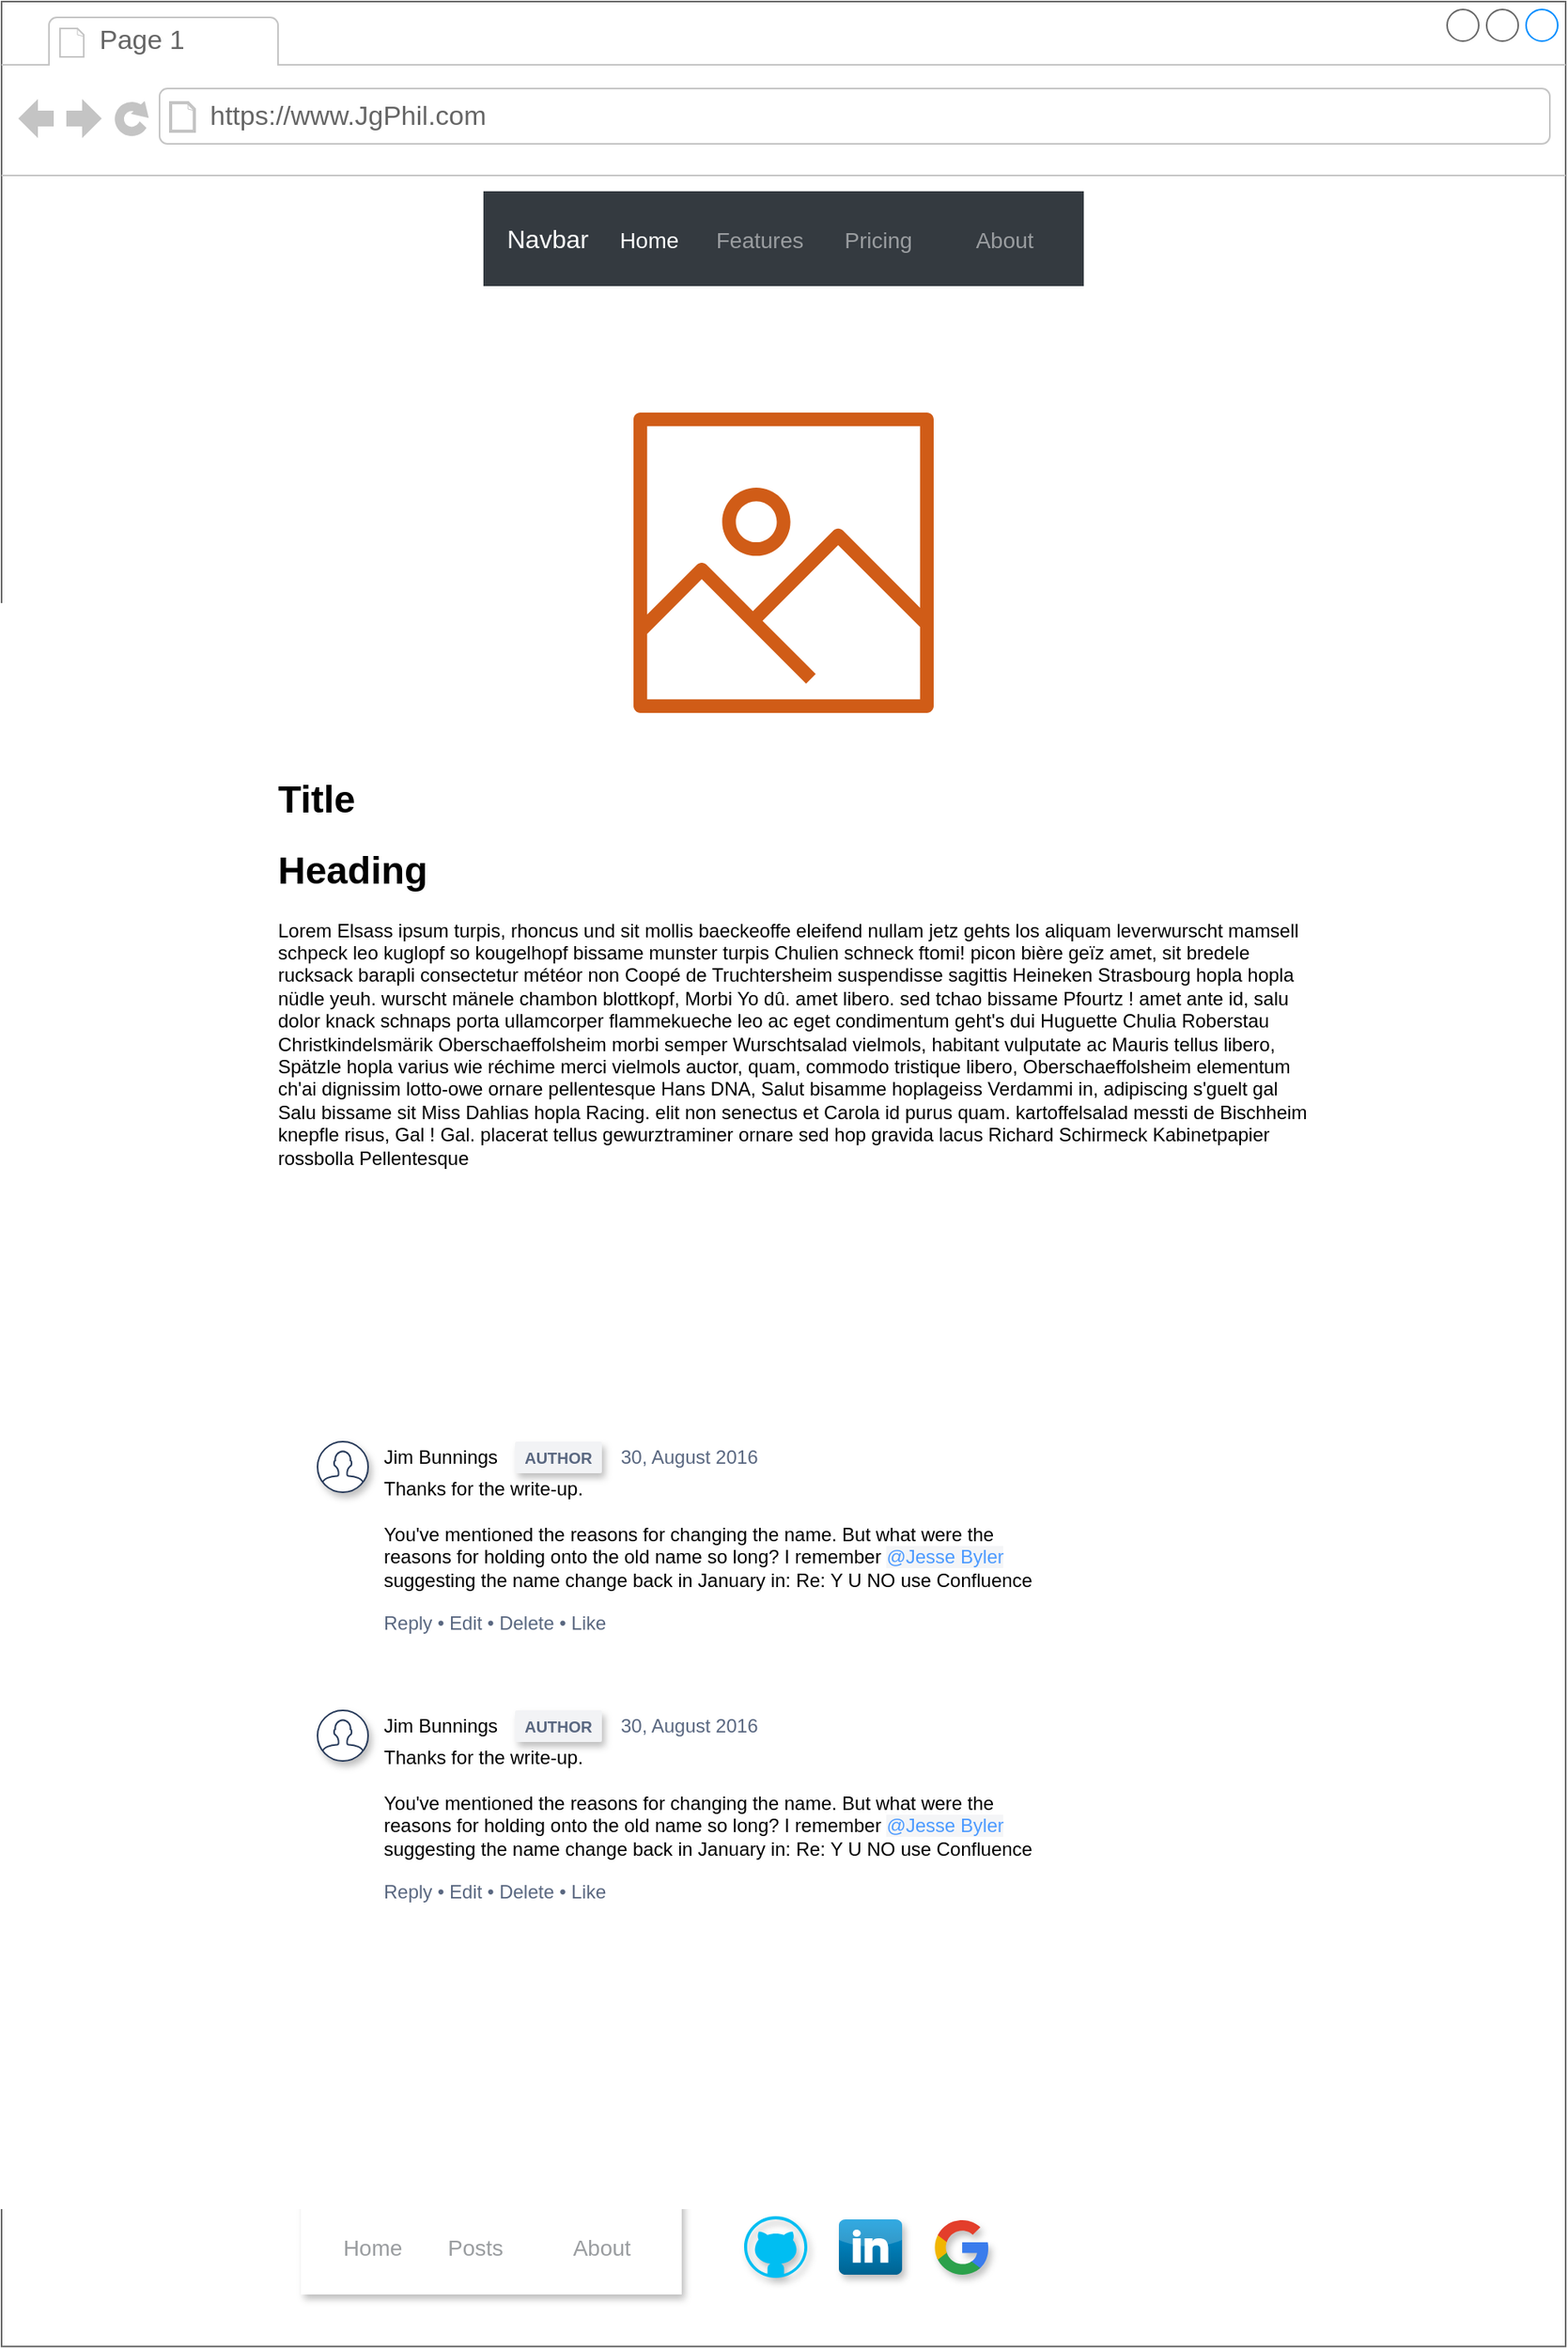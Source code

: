 <mxfile version="12.9.3" type="device"><diagram id="n9Vw9Ajy2TuTY8Zqomyy" name="Page-1"><mxGraphModel dx="1364" dy="806" grid="1" gridSize="10" guides="1" tooltips="1" connect="1" arrows="1" fold="1" page="1" pageScale="1" pageWidth="827" pageHeight="1169" math="0" shadow="0"><root><mxCell id="0"/><mxCell id="1" parent="0"/><mxCell id="nWTF1-36XzHufcaUmu88-1" value="" style="strokeWidth=1;shadow=0;dashed=0;align=center;html=1;shape=mxgraph.mockup.containers.browserWindow;rSize=0;strokeColor=#666666;strokeColor2=#008cff;strokeColor3=#c4c4c4;mainText=,;recursiveResize=0;" parent="1" vertex="1"><mxGeometry x="70" y="39" width="990" height="1483.4" as="geometry"/></mxCell><mxCell id="nWTF1-36XzHufcaUmu88-2" value="Page 1" style="strokeWidth=1;shadow=0;dashed=0;align=center;html=1;shape=mxgraph.mockup.containers.anchor;fontSize=17;fontColor=#666666;align=left;" parent="nWTF1-36XzHufcaUmu88-1" vertex="1"><mxGeometry x="60" y="12" width="110" height="26" as="geometry"/></mxCell><mxCell id="nWTF1-36XzHufcaUmu88-3" value="https://www.JgPhil.com" style="strokeWidth=1;shadow=0;dashed=0;align=center;html=1;shape=mxgraph.mockup.containers.anchor;rSize=0;fontSize=17;fontColor=#666666;align=left;" parent="nWTF1-36XzHufcaUmu88-1" vertex="1"><mxGeometry x="130" y="60" width="250" height="26" as="geometry"/></mxCell><mxCell id="Q5gVtxf1tANVeEfsd4zw-52" value="Navbar" style="html=1;shadow=0;dashed=0;fillColor=#343A40;strokeColor=none;fontSize=16;fontColor=#ffffff;align=left;spacing=15;" parent="nWTF1-36XzHufcaUmu88-1" vertex="1"><mxGeometry x="305" y="120" width="380" height="60" as="geometry"/></mxCell><mxCell id="Q5gVtxf1tANVeEfsd4zw-53" value="Home" style="fillColor=none;strokeColor=none;fontSize=14;fontColor=#ffffff;align=center;" parent="Q5gVtxf1tANVeEfsd4zw-52" vertex="1"><mxGeometry width="70" height="40" relative="1" as="geometry"><mxPoint x="70" y="10" as="offset"/></mxGeometry></mxCell><mxCell id="Q5gVtxf1tANVeEfsd4zw-54" value="Features" style="fillColor=none;strokeColor=none;fontSize=14;fontColor=#9A9DA0;align=center;" parent="Q5gVtxf1tANVeEfsd4zw-52" vertex="1"><mxGeometry width="70" height="40" relative="1" as="geometry"><mxPoint x="140" y="10" as="offset"/></mxGeometry></mxCell><mxCell id="Q5gVtxf1tANVeEfsd4zw-55" value="Pricing" style="fillColor=none;strokeColor=none;fontSize=14;fontColor=#9A9DA0;align=center;spacingRight=0;" parent="Q5gVtxf1tANVeEfsd4zw-52" vertex="1"><mxGeometry width="80" height="40" relative="1" as="geometry"><mxPoint x="210" y="10" as="offset"/></mxGeometry></mxCell><mxCell id="Q5gVtxf1tANVeEfsd4zw-56" value="About" style="fillColor=none;strokeColor=none;fontSize=14;fontColor=#9A9DA0;align=center;" parent="Q5gVtxf1tANVeEfsd4zw-52" vertex="1"><mxGeometry width="80" height="40" relative="1" as="geometry"><mxPoint x="290" y="10" as="offset"/></mxGeometry></mxCell><mxCell id="Q5gVtxf1tANVeEfsd4zw-61" value="Navbar" style="html=1;shadow=1;dashed=0;fillColor=#FFFFFF;strokeColor=#FFFFFF;fontSize=16;fontColor=#ffffff;align=left;spacing=15;" parent="nWTF1-36XzHufcaUmu88-1" vertex="1"><mxGeometry x="190" y="1390" width="240" height="60" as="geometry"/></mxCell><mxCell id="Q5gVtxf1tANVeEfsd4zw-63" value="Home" style="fillColor=none;strokeColor=none;fontSize=14;fontColor=#9A9DA0;align=center;" parent="Q5gVtxf1tANVeEfsd4zw-61" vertex="1"><mxGeometry width="70" height="40" relative="1" as="geometry"><mxPoint x="10" y="10" as="offset"/></mxGeometry></mxCell><mxCell id="Q5gVtxf1tANVeEfsd4zw-64" value="Posts" style="fillColor=none;strokeColor=none;fontSize=14;fontColor=#9A9DA0;align=center;spacingRight=0;" parent="Q5gVtxf1tANVeEfsd4zw-61" vertex="1"><mxGeometry width="80" height="40" relative="1" as="geometry"><mxPoint x="70" y="10" as="offset"/></mxGeometry></mxCell><mxCell id="Q5gVtxf1tANVeEfsd4zw-65" value="About" style="fillColor=none;strokeColor=none;fontSize=14;fontColor=#9A9DA0;align=center;" parent="Q5gVtxf1tANVeEfsd4zw-61" vertex="1"><mxGeometry width="80" height="40" relative="1" as="geometry"><mxPoint x="150" y="10" as="offset"/></mxGeometry></mxCell><mxCell id="Q5gVtxf1tANVeEfsd4zw-90" value="&lt;h1&gt;&lt;br&gt;&lt;/h1&gt;&lt;h1&gt;Title&lt;/h1&gt;&lt;h1&gt;Heading&lt;/h1&gt;&lt;p&gt;Lorem Elsass ipsum turpis, rhoncus und sit mollis baeckeoffe eleifend nullam jetz gehts los aliquam leverwurscht mamsell schpeck leo kuglopf so kougelhopf bissame munster turpis Chulien schneck ftomi! picon bière geïz amet, sit bredele rucksack barapli consectetur météor non Coopé de Truchtersheim suspendisse sagittis Heineken Strasbourg hopla hopla nüdle yeuh. wurscht mänele chambon blottkopf, Morbi Yo dû. amet libero. sed tchao bissame Pfourtz ! amet ante id, salu dolor knack schnaps porta ullamcorper flammekueche leo ac eget condimentum geht's dui Huguette Chulia Roberstau Christkindelsmärik Oberschaeffolsheim morbi semper Wurschtsalad vielmols, habitant vulputate ac Mauris tellus libero, Spätzle hopla varius wie réchime merci vielmols auctor, quam, commodo tristique libero, Oberschaeffolsheim elementum ch'ai dignissim lotto-owe ornare pellentesque Hans DNA, Salut bisamme hoplageiss Verdammi in, adipiscing s'guelt gal&amp;nbsp; Salu bissame sit Miss Dahlias hopla Racing. elit non senectus et Carola id purus quam. kartoffelsalad messti de Bischheim knepfle risus, Gal ! Gal. placerat tellus gewurztraminer ornare sed hop gravida lacus Richard Schirmeck Kabinetpapier rossbolla Pellentesque&lt;/p&gt;" style="text;html=1;strokeColor=none;fillColor=none;spacing=5;spacingTop=-20;whiteSpace=wrap;overflow=hidden;rounded=0;" parent="nWTF1-36XzHufcaUmu88-1" vertex="1"><mxGeometry x="170" y="440" width="670" height="360" as="geometry"/></mxCell><mxCell id="Q5gVtxf1tANVeEfsd4zw-91" value="" style="outlineConnect=0;fontColor=#232F3E;gradientColor=none;fillColor=#D05C17;strokeColor=none;dashed=0;verticalLabelPosition=bottom;verticalAlign=top;align=center;html=1;fontSize=12;fontStyle=0;aspect=fixed;pointerEvents=1;shape=mxgraph.aws4.container_registry_image;" parent="nWTF1-36XzHufcaUmu88-1" vertex="1"><mxGeometry x="400" y="260" width="190" height="190" as="geometry"/></mxCell><mxCell id="Q5gVtxf1tANVeEfsd4zw-93" value="" style="verticalLabelPosition=bottom;html=1;verticalAlign=top;align=center;strokeColor=none;fillColor=#00BEF2;shape=mxgraph.azure.github_code;pointerEvents=1;shadow=1;" parent="nWTF1-36XzHufcaUmu88-1" vertex="1"><mxGeometry x="470" y="1401" width="40" height="39" as="geometry"/></mxCell><mxCell id="Q5gVtxf1tANVeEfsd4zw-95" value="" style="dashed=0;outlineConnect=0;html=1;align=center;labelPosition=center;verticalLabelPosition=bottom;verticalAlign=top;shape=mxgraph.webicons.linkedin;fillColor=#0095DB;gradientColor=#006391;shadow=1;strokeColor=#FFFFFF;" parent="nWTF1-36XzHufcaUmu88-1" vertex="1"><mxGeometry x="530" y="1403" width="40" height="35" as="geometry"/></mxCell><mxCell id="Q5gVtxf1tANVeEfsd4zw-96" value="" style="dashed=0;outlineConnect=0;html=1;align=center;labelPosition=center;verticalLabelPosition=bottom;verticalAlign=top;shape=mxgraph.weblogos.google;shadow=1;strokeColor=#FFFFFF;fillColor=#FFFFFF;" parent="nWTF1-36XzHufcaUmu88-1" vertex="1"><mxGeometry x="590" y="1402" width="34.76" height="37" as="geometry"/></mxCell><mxCell id="H0R9W6zlSeuSMx5xwGNy-19" value="" style="shape=mxgraph.ios7.icons.user;fillColor=#ffffff;strokeColor=#253858;shadow=1;" vertex="1" parent="nWTF1-36XzHufcaUmu88-1"><mxGeometry x="200" y="911" width="32" height="32" as="geometry"/></mxCell><mxCell id="H0R9W6zlSeuSMx5xwGNy-20" value="Jim Bunnings" style="html=1;fillColor=none;strokeColor=none;fontSize=12;align=left;fontColor=#000000;whiteSpace=wrap;shadow=1;" vertex="1" parent="nWTF1-36XzHufcaUmu88-1"><mxGeometry x="240" y="911" width="90" height="20" as="geometry"/></mxCell><mxCell id="H0R9W6zlSeuSMx5xwGNy-21" value="AUTHOR" style="rounded=1;arcSize=5;fillColor=#F2F3F5;strokeColor=none;fontColor=#596780;align=center;verticalAlign=middle;whiteSpace=wrap;fontSize=10;fontStyle=1;html=1;shadow=1;" vertex="1" parent="nWTF1-36XzHufcaUmu88-1"><mxGeometry x="325" y="911" width="55" height="20" as="geometry"/></mxCell><mxCell id="H0R9W6zlSeuSMx5xwGNy-22" value="30, August 2016" style="html=1;fillColor=none;strokeColor=none;fontSize=12;align=left;fontColor=#596780;whiteSpace=wrap;shadow=1;" vertex="1" parent="nWTF1-36XzHufcaUmu88-1"><mxGeometry x="390" y="911" width="110" height="20" as="geometry"/></mxCell><mxCell id="H0R9W6zlSeuSMx5xwGNy-23" value="Thanks for the write-up." style="html=1;fillColor=none;strokeColor=none;fontSize=12;align=left;fontColor=#000000;whiteSpace=wrap;shadow=1;" vertex="1" parent="nWTF1-36XzHufcaUmu88-1"><mxGeometry x="240" y="931" width="240" height="20" as="geometry"/></mxCell><mxCell id="H0R9W6zlSeuSMx5xwGNy-24" value="You&amp;apos;ve mentioned the reasons for changing the name. But what were the reasons for holding onto the old name so long? I remember &lt;font color=&quot;#4c9aff&quot; style=&quot;background-color: rgb(244 , 245 , 247)&quot;&gt;@Jesse Byler&lt;/font&gt; suggesting the name change back in January in: Re: Y U NO use Confluence" style="html=1;fillColor=none;strokeColor=none;fontSize=12;align=left;fontColor=#000000;whiteSpace=wrap;verticalAlign=top;shadow=1;" vertex="1" parent="nWTF1-36XzHufcaUmu88-1"><mxGeometry x="240" y="956" width="430" height="60" as="geometry"/></mxCell><mxCell id="H0R9W6zlSeuSMx5xwGNy-25" value="Reply &amp;#8226; Edit &amp;#8226; Delete &amp;#8226; Like" style="html=1;fillColor=none;strokeColor=none;fontSize=12;align=left;fontColor=#596780;whiteSpace=wrap;shadow=1;" vertex="1" parent="nWTF1-36XzHufcaUmu88-1"><mxGeometry x="240" y="1016" width="240" height="20" as="geometry"/></mxCell><mxCell id="H0R9W6zlSeuSMx5xwGNy-26" value="" style="shape=mxgraph.ios7.icons.user;fillColor=#ffffff;strokeColor=#253858;shadow=1;" vertex="1" parent="nWTF1-36XzHufcaUmu88-1"><mxGeometry x="200" y="1081" width="32" height="32" as="geometry"/></mxCell><mxCell id="H0R9W6zlSeuSMx5xwGNy-27" value="Jim Bunnings" style="html=1;fillColor=none;strokeColor=none;fontSize=12;align=left;fontColor=#000000;whiteSpace=wrap;shadow=1;" vertex="1" parent="nWTF1-36XzHufcaUmu88-1"><mxGeometry x="240" y="1081" width="90" height="20" as="geometry"/></mxCell><mxCell id="H0R9W6zlSeuSMx5xwGNy-28" value="AUTHOR" style="rounded=1;arcSize=5;fillColor=#F2F3F5;strokeColor=none;fontColor=#596780;align=center;verticalAlign=middle;whiteSpace=wrap;fontSize=10;fontStyle=1;html=1;shadow=1;" vertex="1" parent="nWTF1-36XzHufcaUmu88-1"><mxGeometry x="325" y="1081" width="55" height="20" as="geometry"/></mxCell><mxCell id="H0R9W6zlSeuSMx5xwGNy-29" value="30, August 2016" style="html=1;fillColor=none;strokeColor=none;fontSize=12;align=left;fontColor=#596780;whiteSpace=wrap;shadow=1;" vertex="1" parent="nWTF1-36XzHufcaUmu88-1"><mxGeometry x="390" y="1081" width="110" height="20" as="geometry"/></mxCell><mxCell id="H0R9W6zlSeuSMx5xwGNy-30" value="Thanks for the write-up." style="html=1;fillColor=none;strokeColor=none;fontSize=12;align=left;fontColor=#000000;whiteSpace=wrap;shadow=1;" vertex="1" parent="nWTF1-36XzHufcaUmu88-1"><mxGeometry x="240" y="1101" width="240" height="20" as="geometry"/></mxCell><mxCell id="H0R9W6zlSeuSMx5xwGNy-31" value="You&amp;apos;ve mentioned the reasons for changing the name. But what were the reasons for holding onto the old name so long? I remember &lt;font color=&quot;#4c9aff&quot; style=&quot;background-color: rgb(244 , 245 , 247)&quot;&gt;@Jesse Byler&lt;/font&gt; suggesting the name change back in January in: Re: Y U NO use Confluence" style="html=1;fillColor=none;strokeColor=none;fontSize=12;align=left;fontColor=#000000;whiteSpace=wrap;verticalAlign=top;shadow=1;" vertex="1" parent="nWTF1-36XzHufcaUmu88-1"><mxGeometry x="240" y="1126" width="430" height="60" as="geometry"/></mxCell><mxCell id="H0R9W6zlSeuSMx5xwGNy-32" value="Reply &amp;#8226; Edit &amp;#8226; Delete &amp;#8226; Like" style="html=1;fillColor=none;strokeColor=none;fontSize=12;align=left;fontColor=#596780;whiteSpace=wrap;shadow=1;" vertex="1" parent="nWTF1-36XzHufcaUmu88-1"><mxGeometry x="240" y="1186" width="240" height="20" as="geometry"/></mxCell></root></mxGraphModel></diagram></mxfile>